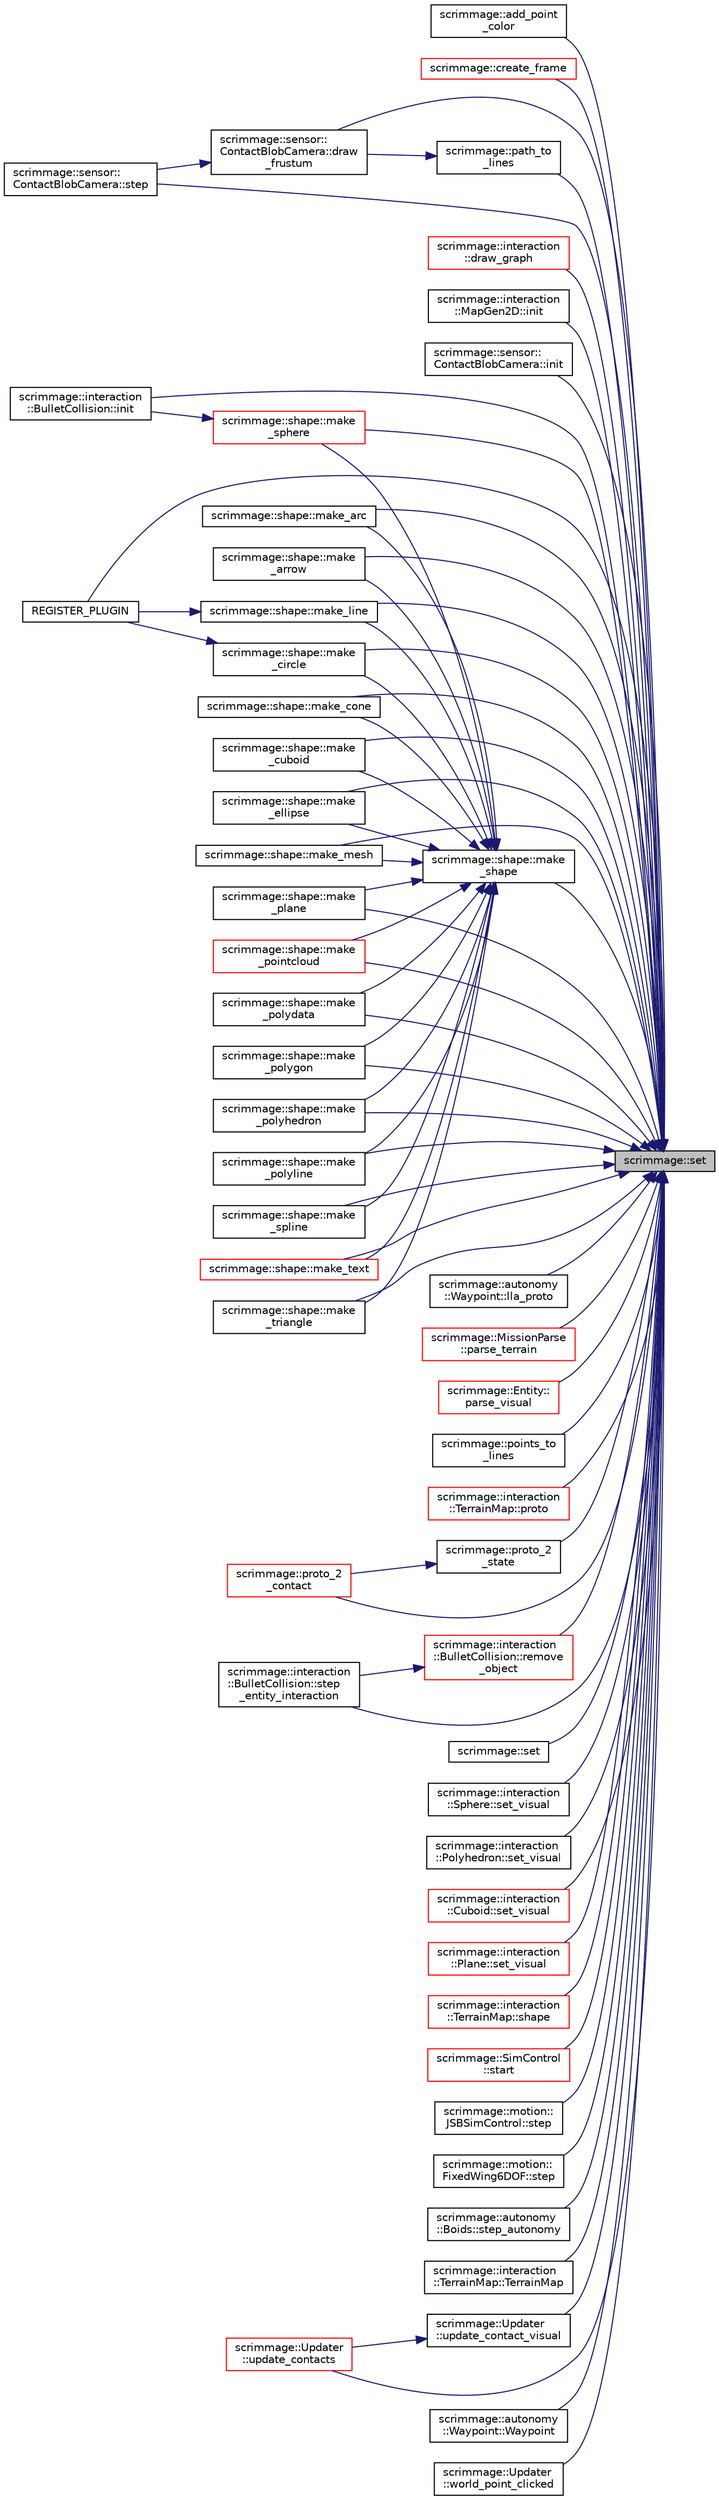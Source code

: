 digraph "scrimmage::set"
{
 // LATEX_PDF_SIZE
  edge [fontname="Helvetica",fontsize="10",labelfontname="Helvetica",labelfontsize="10"];
  node [fontname="Helvetica",fontsize="10",shape=record];
  rankdir="RL";
  Node1 [label="scrimmage::set",height=0.2,width=0.4,color="black", fillcolor="grey75", style="filled", fontcolor="black",tooltip=" "];
  Node1 -> Node2 [dir="back",color="midnightblue",fontsize="10",style="solid",fontname="Helvetica"];
  Node2 [label="scrimmage::add_point\l_color",height=0.2,width=0.4,color="black", fillcolor="white", style="filled",URL="$namespacescrimmage.html#aab5a9553503348ca5147f3811012d2bd",tooltip=" "];
  Node1 -> Node3 [dir="back",color="midnightblue",fontsize="10",style="solid",fontname="Helvetica"];
  Node3 [label="scrimmage::create_frame",height=0.2,width=0.4,color="red", fillcolor="white", style="filled",URL="$namespacescrimmage.html#aaedf89789a49f693abcf15eecdafd9e6",tooltip=" "];
  Node1 -> Node14 [dir="back",color="midnightblue",fontsize="10",style="solid",fontname="Helvetica"];
  Node14 [label="scrimmage::sensor::\lContactBlobCamera::draw\l_frustum",height=0.2,width=0.4,color="black", fillcolor="white", style="filled",URL="$classscrimmage_1_1sensor_1_1ContactBlobCamera.html#a54eb6469a983baf23ccb86ac7405482c",tooltip=" "];
  Node14 -> Node15 [dir="back",color="midnightblue",fontsize="10",style="solid",fontname="Helvetica"];
  Node15 [label="scrimmage::sensor::\lContactBlobCamera::step",height=0.2,width=0.4,color="black", fillcolor="white", style="filled",URL="$classscrimmage_1_1sensor_1_1ContactBlobCamera.html#ab325b84c85a3d23a96479f34e06264a1",tooltip=" "];
  Node1 -> Node16 [dir="back",color="midnightblue",fontsize="10",style="solid",fontname="Helvetica"];
  Node16 [label="scrimmage::interaction\l::draw_graph",height=0.2,width=0.4,color="red", fillcolor="white", style="filled",URL="$namespacescrimmage_1_1interaction.html#a15212174b764dd7707dc47986cddac52",tooltip=" "];
  Node1 -> Node18 [dir="back",color="midnightblue",fontsize="10",style="solid",fontname="Helvetica"];
  Node18 [label="scrimmage::interaction\l::MapGen2D::init",height=0.2,width=0.4,color="black", fillcolor="white", style="filled",URL="$classscrimmage_1_1interaction_1_1MapGen2D.html#aef3260f415adc19d9f51382a70601cda",tooltip=" "];
  Node1 -> Node19 [dir="back",color="midnightblue",fontsize="10",style="solid",fontname="Helvetica"];
  Node19 [label="scrimmage::sensor::\lContactBlobCamera::init",height=0.2,width=0.4,color="black", fillcolor="white", style="filled",URL="$classscrimmage_1_1sensor_1_1ContactBlobCamera.html#a7cec9401d5151523ad5f4f26b22656ad",tooltip=" "];
  Node1 -> Node20 [dir="back",color="midnightblue",fontsize="10",style="solid",fontname="Helvetica"];
  Node20 [label="scrimmage::interaction\l::BulletCollision::init",height=0.2,width=0.4,color="black", fillcolor="white", style="filled",URL="$classscrimmage_1_1interaction_1_1BulletCollision.html#aed9518f10ca6f42724a09a6142f5e055",tooltip=" "];
  Node1 -> Node21 [dir="back",color="midnightblue",fontsize="10",style="solid",fontname="Helvetica"];
  Node21 [label="scrimmage::autonomy\l::Waypoint::lla_proto",height=0.2,width=0.4,color="black", fillcolor="white", style="filled",URL="$classscrimmage_1_1autonomy_1_1Waypoint.html#ada65813d1775c9404dbf2747d5472eca",tooltip=" "];
  Node1 -> Node22 [dir="back",color="midnightblue",fontsize="10",style="solid",fontname="Helvetica"];
  Node22 [label="scrimmage::shape::make_arc",height=0.2,width=0.4,color="black", fillcolor="white", style="filled",URL="$namespacescrimmage_1_1shape.html#aa1e07ca4b08ca9974361c112f36c9df9",tooltip=" "];
  Node1 -> Node23 [dir="back",color="midnightblue",fontsize="10",style="solid",fontname="Helvetica"];
  Node23 [label="scrimmage::shape::make\l_arrow",height=0.2,width=0.4,color="black", fillcolor="white", style="filled",URL="$namespacescrimmage_1_1shape.html#ab17b6e3a3527968017d2811a51919322",tooltip=" "];
  Node1 -> Node24 [dir="back",color="midnightblue",fontsize="10",style="solid",fontname="Helvetica"];
  Node24 [label="scrimmage::shape::make\l_circle",height=0.2,width=0.4,color="black", fillcolor="white", style="filled",URL="$namespacescrimmage_1_1shape.html#a9b52864ead2155cfca7d16fa54b85338",tooltip=" "];
  Node24 -> Node25 [dir="back",color="midnightblue",fontsize="10",style="solid",fontname="Helvetica"];
  Node25 [label="REGISTER_PLUGIN",height=0.2,width=0.4,color="black", fillcolor="white", style="filled",URL="$AvoidEntityMS_8cpp.html#ab6eb6549ce07519d29bc1f4a6c8193cf",tooltip=" "];
  Node1 -> Node26 [dir="back",color="midnightblue",fontsize="10",style="solid",fontname="Helvetica"];
  Node26 [label="scrimmage::shape::make_cone",height=0.2,width=0.4,color="black", fillcolor="white", style="filled",URL="$namespacescrimmage_1_1shape.html#ae1a6f33cd0fdbb71bca2a199151df04c",tooltip=" "];
  Node1 -> Node27 [dir="back",color="midnightblue",fontsize="10",style="solid",fontname="Helvetica"];
  Node27 [label="scrimmage::shape::make\l_cuboid",height=0.2,width=0.4,color="black", fillcolor="white", style="filled",URL="$namespacescrimmage_1_1shape.html#abef395eca300e16366a48956010ddd84",tooltip=" "];
  Node1 -> Node28 [dir="back",color="midnightblue",fontsize="10",style="solid",fontname="Helvetica"];
  Node28 [label="scrimmage::shape::make\l_ellipse",height=0.2,width=0.4,color="black", fillcolor="white", style="filled",URL="$namespacescrimmage_1_1shape.html#ab84ccb97525c2ea4d989997baacdc104",tooltip=" "];
  Node1 -> Node29 [dir="back",color="midnightblue",fontsize="10",style="solid",fontname="Helvetica"];
  Node29 [label="scrimmage::shape::make_line",height=0.2,width=0.4,color="black", fillcolor="white", style="filled",URL="$namespacescrimmage_1_1shape.html#a43bfaee741e0d9c0425e9558cfe251ad",tooltip=" "];
  Node29 -> Node25 [dir="back",color="midnightblue",fontsize="10",style="solid",fontname="Helvetica"];
  Node1 -> Node30 [dir="back",color="midnightblue",fontsize="10",style="solid",fontname="Helvetica"];
  Node30 [label="scrimmage::shape::make_mesh",height=0.2,width=0.4,color="black", fillcolor="white", style="filled",URL="$namespacescrimmage_1_1shape.html#ab5b68269db6237c1c78987652acac4f3",tooltip=" "];
  Node1 -> Node31 [dir="back",color="midnightblue",fontsize="10",style="solid",fontname="Helvetica"];
  Node31 [label="scrimmage::shape::make\l_plane",height=0.2,width=0.4,color="black", fillcolor="white", style="filled",URL="$namespacescrimmage_1_1shape.html#a6ce641b91894033940823db0a59ef62d",tooltip=" "];
  Node1 -> Node32 [dir="back",color="midnightblue",fontsize="10",style="solid",fontname="Helvetica"];
  Node32 [label="scrimmage::shape::make\l_pointcloud",height=0.2,width=0.4,color="red", fillcolor="white", style="filled",URL="$namespacescrimmage_1_1shape.html#ac312ffaf0e67dcbe7b5af362e8a3a089",tooltip=" "];
  Node1 -> Node34 [dir="back",color="midnightblue",fontsize="10",style="solid",fontname="Helvetica"];
  Node34 [label="scrimmage::shape::make\l_polydata",height=0.2,width=0.4,color="black", fillcolor="white", style="filled",URL="$namespacescrimmage_1_1shape.html#ab52c51872a0922e0583514e6feb0b171",tooltip=" "];
  Node1 -> Node35 [dir="back",color="midnightblue",fontsize="10",style="solid",fontname="Helvetica"];
  Node35 [label="scrimmage::shape::make\l_polygon",height=0.2,width=0.4,color="black", fillcolor="white", style="filled",URL="$namespacescrimmage_1_1shape.html#add695ed4056e8de10f361e262700b714",tooltip=" "];
  Node1 -> Node36 [dir="back",color="midnightblue",fontsize="10",style="solid",fontname="Helvetica"];
  Node36 [label="scrimmage::shape::make\l_polyhedron",height=0.2,width=0.4,color="black", fillcolor="white", style="filled",URL="$namespacescrimmage_1_1shape.html#ac77f096028916001e4a851b3adfce448",tooltip=" "];
  Node1 -> Node37 [dir="back",color="midnightblue",fontsize="10",style="solid",fontname="Helvetica"];
  Node37 [label="scrimmage::shape::make\l_polyline",height=0.2,width=0.4,color="black", fillcolor="white", style="filled",URL="$namespacescrimmage_1_1shape.html#a8eced38442ab10f7bd59fa7ecaad4fe1",tooltip=" "];
  Node1 -> Node38 [dir="back",color="midnightblue",fontsize="10",style="solid",fontname="Helvetica"];
  Node38 [label="scrimmage::shape::make\l_shape",height=0.2,width=0.4,color="black", fillcolor="white", style="filled",URL="$namespacescrimmage_1_1shape.html#a58ba0e6ff11d2e59f9aa3312c2d597a9",tooltip=" "];
  Node38 -> Node22 [dir="back",color="midnightblue",fontsize="10",style="solid",fontname="Helvetica"];
  Node38 -> Node23 [dir="back",color="midnightblue",fontsize="10",style="solid",fontname="Helvetica"];
  Node38 -> Node24 [dir="back",color="midnightblue",fontsize="10",style="solid",fontname="Helvetica"];
  Node38 -> Node26 [dir="back",color="midnightblue",fontsize="10",style="solid",fontname="Helvetica"];
  Node38 -> Node27 [dir="back",color="midnightblue",fontsize="10",style="solid",fontname="Helvetica"];
  Node38 -> Node28 [dir="back",color="midnightblue",fontsize="10",style="solid",fontname="Helvetica"];
  Node38 -> Node29 [dir="back",color="midnightblue",fontsize="10",style="solid",fontname="Helvetica"];
  Node38 -> Node30 [dir="back",color="midnightblue",fontsize="10",style="solid",fontname="Helvetica"];
  Node38 -> Node31 [dir="back",color="midnightblue",fontsize="10",style="solid",fontname="Helvetica"];
  Node38 -> Node32 [dir="back",color="midnightblue",fontsize="10",style="solid",fontname="Helvetica"];
  Node38 -> Node34 [dir="back",color="midnightblue",fontsize="10",style="solid",fontname="Helvetica"];
  Node38 -> Node35 [dir="back",color="midnightblue",fontsize="10",style="solid",fontname="Helvetica"];
  Node38 -> Node36 [dir="back",color="midnightblue",fontsize="10",style="solid",fontname="Helvetica"];
  Node38 -> Node37 [dir="back",color="midnightblue",fontsize="10",style="solid",fontname="Helvetica"];
  Node38 -> Node39 [dir="back",color="midnightblue",fontsize="10",style="solid",fontname="Helvetica"];
  Node39 [label="scrimmage::shape::make\l_sphere",height=0.2,width=0.4,color="red", fillcolor="white", style="filled",URL="$namespacescrimmage_1_1shape.html#a972d50a168325053f1e778fd5221c12c",tooltip=" "];
  Node39 -> Node20 [dir="back",color="midnightblue",fontsize="10",style="solid",fontname="Helvetica"];
  Node38 -> Node41 [dir="back",color="midnightblue",fontsize="10",style="solid",fontname="Helvetica"];
  Node41 [label="scrimmage::shape::make\l_spline",height=0.2,width=0.4,color="black", fillcolor="white", style="filled",URL="$namespacescrimmage_1_1shape.html#a9a1205eb62b29f0072b891469ffc8d75",tooltip=" "];
  Node38 -> Node42 [dir="back",color="midnightblue",fontsize="10",style="solid",fontname="Helvetica"];
  Node42 [label="scrimmage::shape::make_text",height=0.2,width=0.4,color="red", fillcolor="white", style="filled",URL="$namespacescrimmage_1_1shape.html#ae2d098704a545fcdc604474e56929ef0",tooltip=" "];
  Node38 -> Node44 [dir="back",color="midnightblue",fontsize="10",style="solid",fontname="Helvetica"];
  Node44 [label="scrimmage::shape::make\l_triangle",height=0.2,width=0.4,color="black", fillcolor="white", style="filled",URL="$namespacescrimmage_1_1shape.html#ad7a9d4fb2bb0fa631c4405ae794ef775",tooltip=" "];
  Node1 -> Node39 [dir="back",color="midnightblue",fontsize="10",style="solid",fontname="Helvetica"];
  Node1 -> Node41 [dir="back",color="midnightblue",fontsize="10",style="solid",fontname="Helvetica"];
  Node1 -> Node42 [dir="back",color="midnightblue",fontsize="10",style="solid",fontname="Helvetica"];
  Node1 -> Node44 [dir="back",color="midnightblue",fontsize="10",style="solid",fontname="Helvetica"];
  Node1 -> Node45 [dir="back",color="midnightblue",fontsize="10",style="solid",fontname="Helvetica"];
  Node45 [label="scrimmage::MissionParse\l::parse_terrain",height=0.2,width=0.4,color="red", fillcolor="white", style="filled",URL="$classscrimmage_1_1MissionParse.html#a0d5c1b4d591072ae520dcfd93a8b597b",tooltip=" "];
  Node1 -> Node47 [dir="back",color="midnightblue",fontsize="10",style="solid",fontname="Helvetica"];
  Node47 [label="scrimmage::Entity::\lparse_visual",height=0.2,width=0.4,color="red", fillcolor="white", style="filled",URL="$classscrimmage_1_1Entity.html#a0f933e41855d10195a40d4300acb119f",tooltip=" "];
  Node1 -> Node49 [dir="back",color="midnightblue",fontsize="10",style="solid",fontname="Helvetica"];
  Node49 [label="scrimmage::path_to\l_lines",height=0.2,width=0.4,color="black", fillcolor="white", style="filled",URL="$namespacescrimmage.html#a859b1ab7643002025a5c60083bbd5298",tooltip=" "];
  Node49 -> Node14 [dir="back",color="midnightblue",fontsize="10",style="solid",fontname="Helvetica"];
  Node1 -> Node50 [dir="back",color="midnightblue",fontsize="10",style="solid",fontname="Helvetica"];
  Node50 [label="scrimmage::points_to\l_lines",height=0.2,width=0.4,color="black", fillcolor="white", style="filled",URL="$namespacescrimmage.html#ab4ccbc8af3ae48a30fd36ec713ebb04c",tooltip=" "];
  Node1 -> Node51 [dir="back",color="midnightblue",fontsize="10",style="solid",fontname="Helvetica"];
  Node51 [label="scrimmage::interaction\l::TerrainMap::proto",height=0.2,width=0.4,color="red", fillcolor="white", style="filled",URL="$classscrimmage_1_1interaction_1_1TerrainMap.html#a6c1203ebbd6cce7521df931ed5b9a0a5",tooltip=" "];
  Node1 -> Node53 [dir="back",color="midnightblue",fontsize="10",style="solid",fontname="Helvetica"];
  Node53 [label="scrimmage::proto_2\l_contact",height=0.2,width=0.4,color="red", fillcolor="white", style="filled",URL="$namespacescrimmage.html#ac79561a049fd950662e3eb5b3640dc1f",tooltip=" "];
  Node1 -> Node57 [dir="back",color="midnightblue",fontsize="10",style="solid",fontname="Helvetica"];
  Node57 [label="scrimmage::proto_2\l_state",height=0.2,width=0.4,color="black", fillcolor="white", style="filled",URL="$namespacescrimmage.html#adca769e1c193154a44129cff2d419b50",tooltip=" "];
  Node57 -> Node53 [dir="back",color="midnightblue",fontsize="10",style="solid",fontname="Helvetica"];
  Node1 -> Node25 [dir="back",color="midnightblue",fontsize="10",style="solid",fontname="Helvetica"];
  Node1 -> Node58 [dir="back",color="midnightblue",fontsize="10",style="solid",fontname="Helvetica"];
  Node58 [label="scrimmage::interaction\l::BulletCollision::remove\l_object",height=0.2,width=0.4,color="red", fillcolor="white", style="filled",URL="$classscrimmage_1_1interaction_1_1BulletCollision.html#a1c888cd049959eb6d36a2c8e32fe0bec",tooltip=" "];
  Node58 -> Node60 [dir="back",color="midnightblue",fontsize="10",style="solid",fontname="Helvetica"];
  Node60 [label="scrimmage::interaction\l::BulletCollision::step\l_entity_interaction",height=0.2,width=0.4,color="black", fillcolor="white", style="filled",URL="$classscrimmage_1_1interaction_1_1BulletCollision.html#af4d01e28dac425a839b38397d282ab18",tooltip=" "];
  Node1 -> Node61 [dir="back",color="midnightblue",fontsize="10",style="solid",fontname="Helvetica"];
  Node61 [label="scrimmage::set",height=0.2,width=0.4,color="black", fillcolor="white", style="filled",URL="$namespacescrimmage.html#aec0c6fb9fe00676146690c485515995b",tooltip=" "];
  Node1 -> Node62 [dir="back",color="midnightblue",fontsize="10",style="solid",fontname="Helvetica"];
  Node62 [label="scrimmage::interaction\l::Sphere::set_visual",height=0.2,width=0.4,color="black", fillcolor="white", style="filled",URL="$classscrimmage_1_1interaction_1_1Sphere.html#a566270d5ea26c84192505c0f1d38c30e",tooltip=" "];
  Node1 -> Node63 [dir="back",color="midnightblue",fontsize="10",style="solid",fontname="Helvetica"];
  Node63 [label="scrimmage::interaction\l::Polyhedron::set_visual",height=0.2,width=0.4,color="black", fillcolor="white", style="filled",URL="$classscrimmage_1_1interaction_1_1Polyhedron.html#ad7dccba681a10f780128d433a7c89021",tooltip=" "];
  Node1 -> Node64 [dir="back",color="midnightblue",fontsize="10",style="solid",fontname="Helvetica"];
  Node64 [label="scrimmage::interaction\l::Cuboid::set_visual",height=0.2,width=0.4,color="red", fillcolor="white", style="filled",URL="$classscrimmage_1_1interaction_1_1Cuboid.html#ad223f8621b6f9a4a8ed4a136a6f2fa1b",tooltip=" "];
  Node1 -> Node66 [dir="back",color="midnightblue",fontsize="10",style="solid",fontname="Helvetica"];
  Node66 [label="scrimmage::interaction\l::Plane::set_visual",height=0.2,width=0.4,color="red", fillcolor="white", style="filled",URL="$classscrimmage_1_1interaction_1_1Plane.html#af7f50bcb0b63cd85c888b6135f72c321",tooltip=" "];
  Node1 -> Node68 [dir="back",color="midnightblue",fontsize="10",style="solid",fontname="Helvetica"];
  Node68 [label="scrimmage::interaction\l::TerrainMap::shape",height=0.2,width=0.4,color="red", fillcolor="white", style="filled",URL="$classscrimmage_1_1interaction_1_1TerrainMap.html#ac13bd8c7f6551605a39436ac4761cb0e",tooltip=" "];
  Node1 -> Node10 [dir="back",color="midnightblue",fontsize="10",style="solid",fontname="Helvetica"];
  Node10 [label="scrimmage::SimControl\l::start",height=0.2,width=0.4,color="red", fillcolor="white", style="filled",URL="$classscrimmage_1_1SimControl.html#a75c4b43663707d047475606c9f7d2d93",tooltip="Starts the mission by generating entities and setting up logging."];
  Node1 -> Node15 [dir="back",color="midnightblue",fontsize="10",style="solid",fontname="Helvetica"];
  Node1 -> Node69 [dir="back",color="midnightblue",fontsize="10",style="solid",fontname="Helvetica"];
  Node69 [label="scrimmage::motion::\lJSBSimControl::step",height=0.2,width=0.4,color="black", fillcolor="white", style="filled",URL="$classscrimmage_1_1motion_1_1JSBSimControl.html#a92a9eb114d1af3919df9b62193260a75",tooltip=" "];
  Node1 -> Node70 [dir="back",color="midnightblue",fontsize="10",style="solid",fontname="Helvetica"];
  Node70 [label="scrimmage::motion::\lFixedWing6DOF::step",height=0.2,width=0.4,color="black", fillcolor="white", style="filled",URL="$classscrimmage_1_1motion_1_1FixedWing6DOF.html#a88747115a8cec96099b6f47c54e6d46d",tooltip=" "];
  Node1 -> Node71 [dir="back",color="midnightblue",fontsize="10",style="solid",fontname="Helvetica"];
  Node71 [label="scrimmage::autonomy\l::Boids::step_autonomy",height=0.2,width=0.4,color="black", fillcolor="white", style="filled",URL="$classscrimmage_1_1autonomy_1_1Boids.html#a1ac49d36032f916f59bb3261ca7b9ea1",tooltip=" "];
  Node1 -> Node60 [dir="back",color="midnightblue",fontsize="10",style="solid",fontname="Helvetica"];
  Node1 -> Node72 [dir="back",color="midnightblue",fontsize="10",style="solid",fontname="Helvetica"];
  Node72 [label="scrimmage::interaction\l::TerrainMap::TerrainMap",height=0.2,width=0.4,color="black", fillcolor="white", style="filled",URL="$classscrimmage_1_1interaction_1_1TerrainMap.html#ab3596a3e3cda76a69e2cea0ef2268899",tooltip=" "];
  Node1 -> Node73 [dir="back",color="midnightblue",fontsize="10",style="solid",fontname="Helvetica"];
  Node73 [label="scrimmage::Updater\l::update_contact_visual",height=0.2,width=0.4,color="black", fillcolor="white", style="filled",URL="$classscrimmage_1_1Updater.html#ae38a0b019de32defb8c3aeea0608c50f",tooltip=" "];
  Node73 -> Node74 [dir="back",color="midnightblue",fontsize="10",style="solid",fontname="Helvetica"];
  Node74 [label="scrimmage::Updater\l::update_contacts",height=0.2,width=0.4,color="red", fillcolor="white", style="filled",URL="$classscrimmage_1_1Updater.html#ac2a24759fd298cd7b86ee0cb6609101c",tooltip=" "];
  Node1 -> Node74 [dir="back",color="midnightblue",fontsize="10",style="solid",fontname="Helvetica"];
  Node1 -> Node77 [dir="back",color="midnightblue",fontsize="10",style="solid",fontname="Helvetica"];
  Node77 [label="scrimmage::autonomy\l::Waypoint::Waypoint",height=0.2,width=0.4,color="black", fillcolor="white", style="filled",URL="$classscrimmage_1_1autonomy_1_1Waypoint.html#adbca4f4b722f9852f153400c2d931f86",tooltip=" "];
  Node1 -> Node78 [dir="back",color="midnightblue",fontsize="10",style="solid",fontname="Helvetica"];
  Node78 [label="scrimmage::Updater\l::world_point_clicked",height=0.2,width=0.4,color="black", fillcolor="white", style="filled",URL="$classscrimmage_1_1Updater.html#a3d8e5c678f1f8c7e276952faf00c5f9f",tooltip=" "];
}
